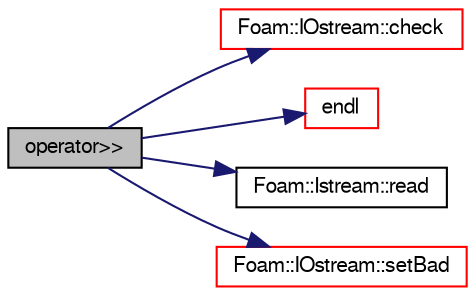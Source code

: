 digraph "operator&gt;&gt;"
{
  bgcolor="transparent";
  edge [fontname="FreeSans",fontsize="10",labelfontname="FreeSans",labelfontsize="10"];
  node [fontname="FreeSans",fontsize="10",shape=record];
  rankdir="LR";
  Node119973 [label="operator\>\>",height=0.2,width=0.4,color="black", fillcolor="grey75", style="filled", fontcolor="black"];
  Node119973 -> Node119974 [color="midnightblue",fontsize="10",style="solid",fontname="FreeSans"];
  Node119974 [label="Foam::IOstream::check",height=0.2,width=0.4,color="red",URL="$a26226.html#a367eb3425fc4e8270e2aa961df8ac8a5",tooltip="Check IOstream status for given operation. "];
  Node119973 -> Node119989 [color="midnightblue",fontsize="10",style="solid",fontname="FreeSans"];
  Node119989 [label="endl",height=0.2,width=0.4,color="red",URL="$a21124.html#a2db8fe02a0d3909e9351bb4275b23ce4",tooltip="Add newline and flush stream. "];
  Node119973 -> Node120023 [color="midnightblue",fontsize="10",style="solid",fontname="FreeSans"];
  Node120023 [label="Foam::Istream::read",height=0.2,width=0.4,color="black",URL="$a26234.html#a89057c9d9e24ba872ccb8546086498ec",tooltip="Return next token from stream. "];
  Node119973 -> Node120024 [color="midnightblue",fontsize="10",style="solid",fontname="FreeSans"];
  Node120024 [label="Foam::IOstream::setBad",height=0.2,width=0.4,color="red",URL="$a26226.html#a638b33dd25b3cd8ea7e846f04fd6a6a3",tooltip="Set stream to be bad. "];
}
